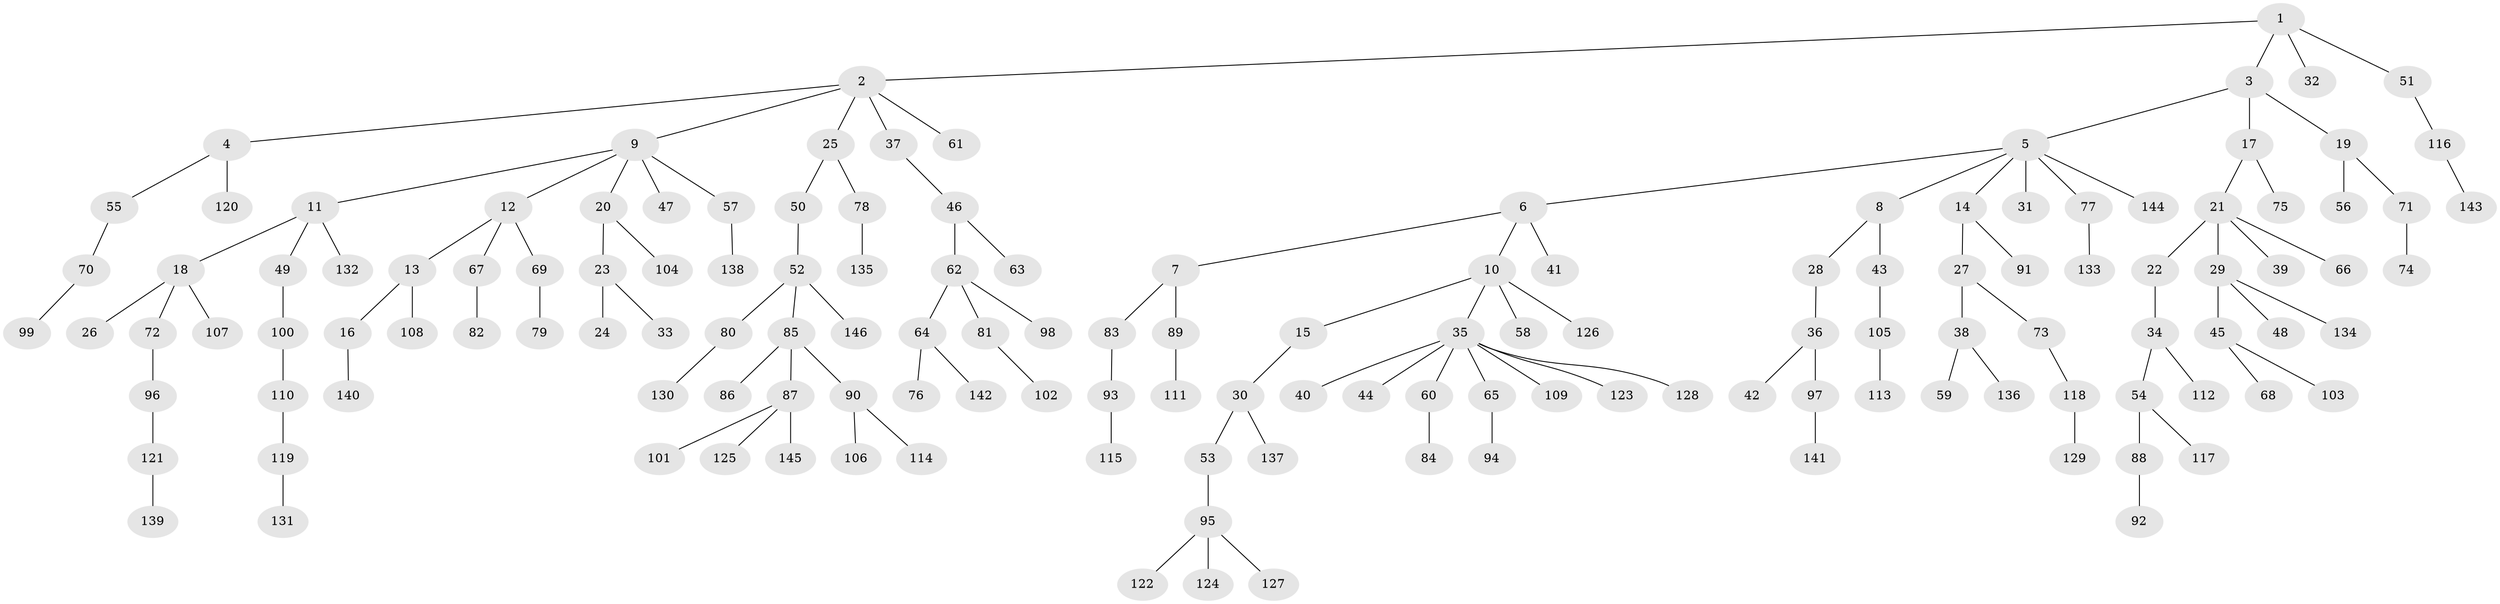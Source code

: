 // Generated by graph-tools (version 1.1) at 2025/15/03/09/25 04:15:40]
// undirected, 146 vertices, 145 edges
graph export_dot {
graph [start="1"]
  node [color=gray90,style=filled];
  1;
  2;
  3;
  4;
  5;
  6;
  7;
  8;
  9;
  10;
  11;
  12;
  13;
  14;
  15;
  16;
  17;
  18;
  19;
  20;
  21;
  22;
  23;
  24;
  25;
  26;
  27;
  28;
  29;
  30;
  31;
  32;
  33;
  34;
  35;
  36;
  37;
  38;
  39;
  40;
  41;
  42;
  43;
  44;
  45;
  46;
  47;
  48;
  49;
  50;
  51;
  52;
  53;
  54;
  55;
  56;
  57;
  58;
  59;
  60;
  61;
  62;
  63;
  64;
  65;
  66;
  67;
  68;
  69;
  70;
  71;
  72;
  73;
  74;
  75;
  76;
  77;
  78;
  79;
  80;
  81;
  82;
  83;
  84;
  85;
  86;
  87;
  88;
  89;
  90;
  91;
  92;
  93;
  94;
  95;
  96;
  97;
  98;
  99;
  100;
  101;
  102;
  103;
  104;
  105;
  106;
  107;
  108;
  109;
  110;
  111;
  112;
  113;
  114;
  115;
  116;
  117;
  118;
  119;
  120;
  121;
  122;
  123;
  124;
  125;
  126;
  127;
  128;
  129;
  130;
  131;
  132;
  133;
  134;
  135;
  136;
  137;
  138;
  139;
  140;
  141;
  142;
  143;
  144;
  145;
  146;
  1 -- 2;
  1 -- 3;
  1 -- 32;
  1 -- 51;
  2 -- 4;
  2 -- 9;
  2 -- 25;
  2 -- 37;
  2 -- 61;
  3 -- 5;
  3 -- 17;
  3 -- 19;
  4 -- 55;
  4 -- 120;
  5 -- 6;
  5 -- 8;
  5 -- 14;
  5 -- 31;
  5 -- 77;
  5 -- 144;
  6 -- 7;
  6 -- 10;
  6 -- 41;
  7 -- 83;
  7 -- 89;
  8 -- 28;
  8 -- 43;
  9 -- 11;
  9 -- 12;
  9 -- 20;
  9 -- 47;
  9 -- 57;
  10 -- 15;
  10 -- 35;
  10 -- 58;
  10 -- 126;
  11 -- 18;
  11 -- 49;
  11 -- 132;
  12 -- 13;
  12 -- 67;
  12 -- 69;
  13 -- 16;
  13 -- 108;
  14 -- 27;
  14 -- 91;
  15 -- 30;
  16 -- 140;
  17 -- 21;
  17 -- 75;
  18 -- 26;
  18 -- 72;
  18 -- 107;
  19 -- 56;
  19 -- 71;
  20 -- 23;
  20 -- 104;
  21 -- 22;
  21 -- 29;
  21 -- 39;
  21 -- 66;
  22 -- 34;
  23 -- 24;
  23 -- 33;
  25 -- 50;
  25 -- 78;
  27 -- 38;
  27 -- 73;
  28 -- 36;
  29 -- 45;
  29 -- 48;
  29 -- 134;
  30 -- 53;
  30 -- 137;
  34 -- 54;
  34 -- 112;
  35 -- 40;
  35 -- 44;
  35 -- 60;
  35 -- 65;
  35 -- 109;
  35 -- 123;
  35 -- 128;
  36 -- 42;
  36 -- 97;
  37 -- 46;
  38 -- 59;
  38 -- 136;
  43 -- 105;
  45 -- 68;
  45 -- 103;
  46 -- 62;
  46 -- 63;
  49 -- 100;
  50 -- 52;
  51 -- 116;
  52 -- 80;
  52 -- 85;
  52 -- 146;
  53 -- 95;
  54 -- 88;
  54 -- 117;
  55 -- 70;
  57 -- 138;
  60 -- 84;
  62 -- 64;
  62 -- 81;
  62 -- 98;
  64 -- 76;
  64 -- 142;
  65 -- 94;
  67 -- 82;
  69 -- 79;
  70 -- 99;
  71 -- 74;
  72 -- 96;
  73 -- 118;
  77 -- 133;
  78 -- 135;
  80 -- 130;
  81 -- 102;
  83 -- 93;
  85 -- 86;
  85 -- 87;
  85 -- 90;
  87 -- 101;
  87 -- 125;
  87 -- 145;
  88 -- 92;
  89 -- 111;
  90 -- 106;
  90 -- 114;
  93 -- 115;
  95 -- 122;
  95 -- 124;
  95 -- 127;
  96 -- 121;
  97 -- 141;
  100 -- 110;
  105 -- 113;
  110 -- 119;
  116 -- 143;
  118 -- 129;
  119 -- 131;
  121 -- 139;
}
